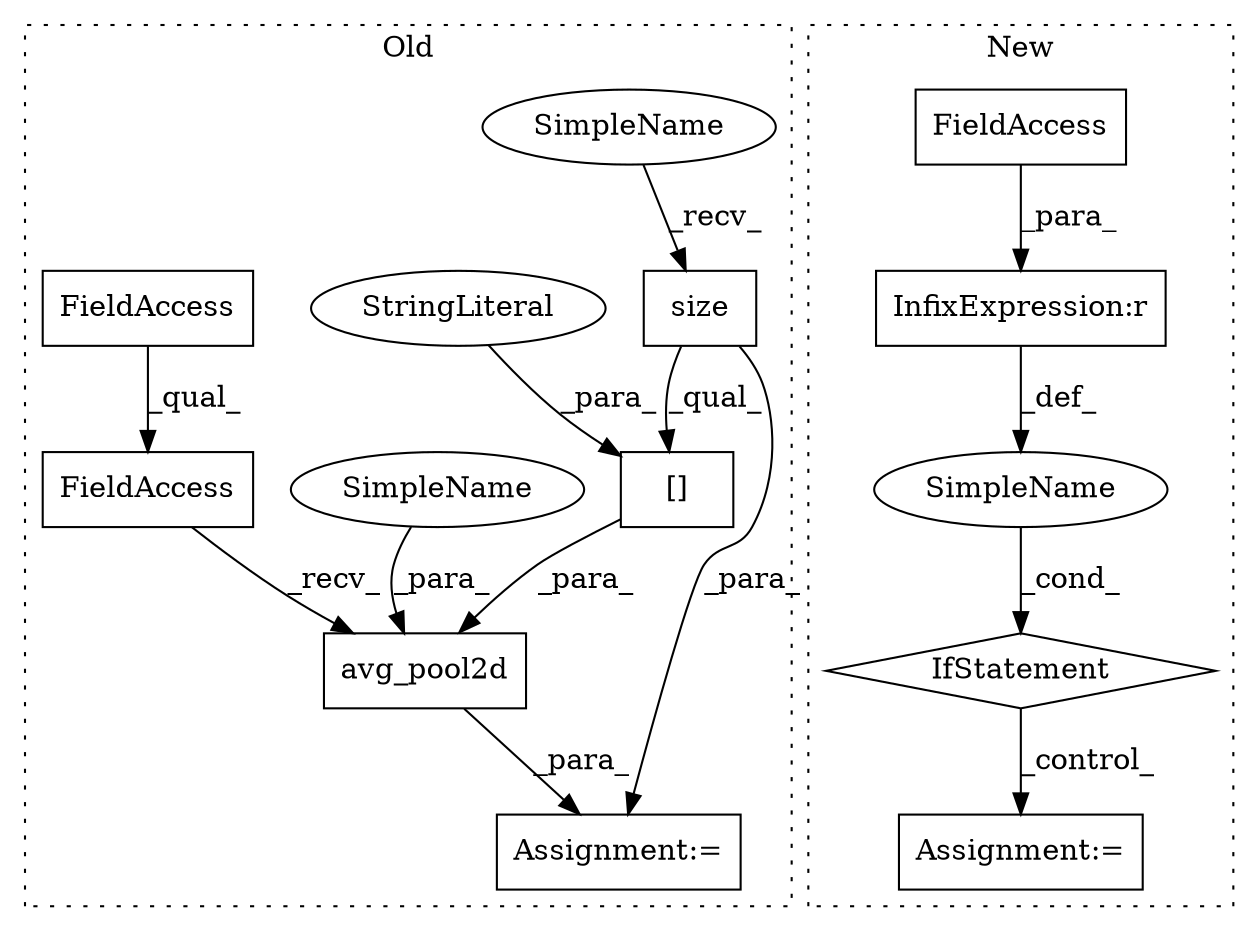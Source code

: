 digraph G {
subgraph cluster0 {
1 [label="avg_pool2d" a="32" s="1698,1738" l="11,1" shape="box"];
5 [label="[]" a="2" s="1711,1737" l="9,1" shape="box"];
6 [label="StringLiteral" a="45" s="1720" l="17" shape="ellipse"];
8 [label="size" a="32" s="1713" l="6" shape="box"];
10 [label="FieldAccess" a="22" s="1678" l="19" shape="box"];
11 [label="FieldAccess" a="22" s="1678" l="8" shape="box"];
12 [label="Assignment:=" a="7" s="1677" l="1" shape="box"];
13 [label="SimpleName" a="42" s="1709" l="1" shape="ellipse"];
14 [label="SimpleName" a="42" s="1711" l="1" shape="ellipse"];
label = "Old";
style="dotted";
}
subgraph cluster1 {
2 [label="IfStatement" a="25" s="1525,1552" l="4,2" shape="diamond"];
3 [label="SimpleName" a="42" s="" l="" shape="ellipse"];
4 [label="Assignment:=" a="7" s="1570" l="1" shape="box"];
7 [label="InfixExpression:r" a="27" s="1544" l="4" shape="box"];
9 [label="FieldAccess" a="22" s="1529" l="15" shape="box"];
label = "New";
style="dotted";
}
1 -> 12 [label="_para_"];
2 -> 4 [label="_control_"];
3 -> 2 [label="_cond_"];
5 -> 1 [label="_para_"];
6 -> 5 [label="_para_"];
7 -> 3 [label="_def_"];
8 -> 12 [label="_para_"];
8 -> 5 [label="_qual_"];
9 -> 7 [label="_para_"];
10 -> 1 [label="_recv_"];
11 -> 10 [label="_qual_"];
13 -> 1 [label="_para_"];
14 -> 8 [label="_recv_"];
}